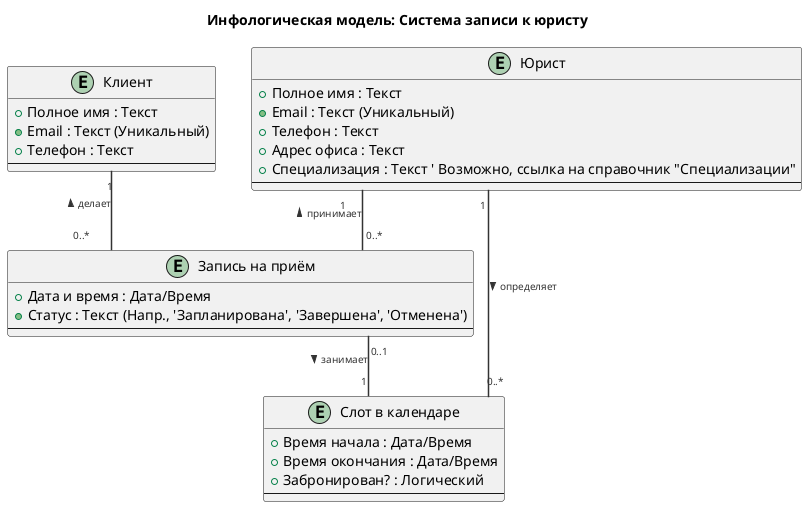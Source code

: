@startuml Инфологическая_Модель_Записи_к_Юристу

' --- Настройки внешнего вида ---
hide empty members
skinparam linetype ortho
skinparam shadowing false
skinparam handwritten false ' Убирает "рукописный" стиль, если он включен по умолчанию
skinparam defaultFontName "Roboto, Arial, sans-serif"
skinparam entity {
    BackgroundColor White
    BorderColor #4682B4 ' Стальной синий для границ сущностей
    HeaderBackgroundColor #4682B4
    FontColor White
    HeaderFontColor White
    BorderThickness 1.5
}
skinparam arrow {
    Color #333333
    Thickness 1.5
    FontColor #333333
    FontSize 10
}
' Добавляем легенду для кардинальности, если нужно (закомментировано)
' legend right
'  | Обозначение | Значение |
'  |---|---|
'  | 1 | Ровно один |
'  | 0..1 | Ноль или один |
'  | * / 0..* | Ноль или больше |
'  | 1..* | Один или больше |
' end legend

title Инфологическая модель: Система записи к юристу

' --- Сущности ---

entity "Клиент" as Client {
  + Полное имя : Текст
  + Email : Текст (Уникальный)
  + Телефон : Текст
  --
  ' Можно добавить другие важные бизнес-атрибуты
}

entity "Юрист" as Lawyer {
  + Полное имя : Текст
  + Email : Текст (Уникальный)
  + Телефон : Текст
  + Адрес офиса : Текст
  + Специализация : Текст ' Возможно, ссылка на справочник "Специализации"
  --
  ' Можно добавить Рейтинг, Опыт работы и т.д.
}

entity "Запись на приём" as Appointment {
  + Дата и время : Дата/Время
  + Статус : Текст (Напр., 'Запланирована', 'Завершена', 'Отменена')
  --
  ' Можно добавить Комментарий клиента, Тема консультации
}

entity "Слот в календаре" as CalendarSlot {
  + Время начала : Дата/Время
  + Время окончания : Дата/Время
  + Забронирован? : Логический
  --
  ' Определяет доступность юриста
}

' --- Связи ---

' Связь Клиента и Записи
' Один Клиент может сделать ноль или много Записей.
' Одна Запись делается ровно одним Клиентом.
Client "1" -- "0..*" Appointment : < делает

' Связь Юриста и Записи
' Один Юрист может иметь ноль или много Записей.
' Одна Запись относится ровно к одному Юристу.
Lawyer "1" -- "0..*" Appointment : < принимает

' Связь Юриста и Слота в календаре
' Один Юрист определяет ноль или много Слотов.
' Один Слот принадлежит ровно одному Юристу.
Lawyer "1" -- "0..*" CalendarSlot : определяет >

' Связь Записи и Слота в календаре
' Одна Запись (если она существует и активна) занимает ровно один Слот.
' Один Слот может быть занят не более чем одной Записью (0 или 1).
Appointment "0..1" -- "1" CalendarSlot : > занимает

@enduml